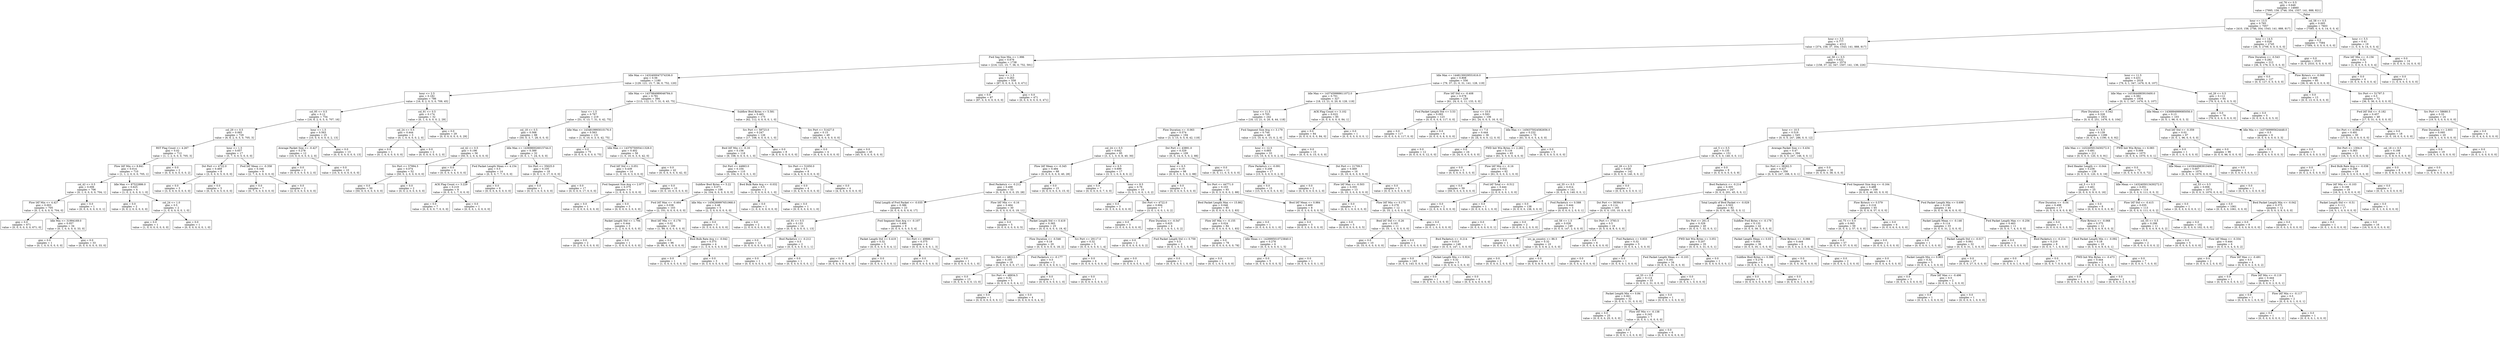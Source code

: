 digraph Tree {
node [shape=box] ;
0 [label="col_76 <= 0.5\ngini = 0.649\nsamples = 14660\nvalue = [7995, 158, 2746, 354, 1557, 141, 888, 821]"] ;
1 [label="hour <= 13.5\ngini = 0.765\nsamples = 7057\nvalue = [410, 158, 2746, 354, 1543, 141, 888, 817]"] ;
0 -> 1 [labeldistance=2.5, labelangle=45, headlabel="True"] ;
2 [label="hour <= 3.5\ngini = 0.777\nsamples = 4312\nvalue = [374, 158, 37, 354, 1543, 141, 888, 817]"] ;
1 -> 2 ;
3 [label="Fwd Seg Size Min <= 1.996\ngini = 0.676\nsamples = 1738\nvalue = [216, 121, 15, 7, 36, 0, 752, 591]"] ;
2 -> 3 ;
4 [label="Idle Max <= 1432400047374336.0\ngini = 0.56\nsamples = 1180\nvalue = [129, 121, 15, 7, 36, 0, 752, 120]"] ;
3 -> 4 ;
5 [label="hour <= 2.5\ngini = 0.182\nsamples = 786\nvalue = [16, 9, 2, 0, 5, 0, 709, 45]"] ;
4 -> 5 ;
6 [label="col_95 <= 0.5\ngini = 0.12\nsamples = 754\nvalue = [16, 8, 2, 0, 5, 0, 707, 16]"] ;
5 -> 6 ;
7 [label="col_29 <= 0.5\ngini = 0.065\nsamples = 729\nvalue = [6, 8, 2, 0, 5, 0, 705, 3]"] ;
6 -> 7 ;
8 [label="RST Flag Count <= 4.267\ngini = 0.02\nsamples = 712\nvalue = [1, 1, 2, 0, 0, 0, 705, 3]"] ;
7 -> 8 ;
9 [label="Flow IAT Min <= 8.841\ngini = 0.014\nsamples = 710\nvalue = [1, 1, 2, 0, 0, 0, 705, 1]"] ;
8 -> 9 ;
10 [label="col_42 <= 0.5\ngini = 0.006\nsamples = 706\nvalue = [0, 1, 0, 0, 0, 0, 704, 1]"] ;
9 -> 10 ;
11 [label="Flow IAT Min <= 4.427\ngini = 0.003\nsamples = 705\nvalue = [0, 1, 0, 0, 0, 0, 704, 0]"] ;
10 -> 11 ;
12 [label="gini = 0.0\nsamples = 671\nvalue = [0, 0, 0, 0, 0, 0, 671, 0]"] ;
11 -> 12 ;
13 [label="Idle Min <= 31994169.0\ngini = 0.057\nsamples = 34\nvalue = [0, 1, 0, 0, 0, 0, 33, 0]"] ;
11 -> 13 ;
14 [label="gini = 0.0\nsamples = 1\nvalue = [0, 1, 0, 0, 0, 0, 0, 0]"] ;
13 -> 14 ;
15 [label="gini = 0.0\nsamples = 33\nvalue = [0, 0, 0, 0, 0, 0, 33, 0]"] ;
13 -> 15 ;
16 [label="gini = 0.0\nsamples = 1\nvalue = [0, 0, 0, 0, 0, 0, 0, 1]"] ;
10 -> 16 ;
17 [label="Idle Max <= 87522886.0\ngini = 0.625\nsamples = 4\nvalue = [1, 0, 2, 0, 0, 0, 1, 0]"] ;
9 -> 17 ;
18 [label="gini = 0.0\nsamples = 2\nvalue = [0, 0, 2, 0, 0, 0, 0, 0]"] ;
17 -> 18 ;
19 [label="col_24 <= 1.0\ngini = 0.5\nsamples = 2\nvalue = [1, 0, 0, 0, 0, 0, 1, 0]"] ;
17 -> 19 ;
20 [label="gini = 0.0\nsamples = 1\nvalue = [1, 0, 0, 0, 0, 0, 0, 0]"] ;
19 -> 20 ;
21 [label="gini = 0.0\nsamples = 1\nvalue = [0, 0, 0, 0, 0, 0, 1, 0]"] ;
19 -> 21 ;
22 [label="gini = 0.0\nsamples = 2\nvalue = [0, 0, 0, 0, 0, 0, 0, 2]"] ;
8 -> 22 ;
23 [label="hour <= 1.5\ngini = 0.657\nsamples = 17\nvalue = [5, 7, 0, 0, 5, 0, 0, 0]"] ;
7 -> 23 ;
24 [label="Dst Port <= 4722.0\ngini = 0.469\nsamples = 8\nvalue = [3, 0, 0, 0, 5, 0, 0, 0]"] ;
23 -> 24 ;
25 [label="gini = 0.0\nsamples = 3\nvalue = [3, 0, 0, 0, 0, 0, 0, 0]"] ;
24 -> 25 ;
26 [label="gini = 0.0\nsamples = 5\nvalue = [0, 0, 0, 0, 5, 0, 0, 0]"] ;
24 -> 26 ;
27 [label="Fwd IAT Mean <= -0.358\ngini = 0.346\nsamples = 9\nvalue = [2, 7, 0, 0, 0, 0, 0, 0]"] ;
23 -> 27 ;
28 [label="gini = 0.0\nsamples = 7\nvalue = [0, 7, 0, 0, 0, 0, 0, 0]"] ;
27 -> 28 ;
29 [label="gini = 0.0\nsamples = 2\nvalue = [2, 0, 0, 0, 0, 0, 0, 0]"] ;
27 -> 29 ;
30 [label="hour <= 1.5\ngini = 0.563\nsamples = 25\nvalue = [10, 0, 0, 0, 0, 0, 2, 13]"] ;
6 -> 30 ;
31 [label="Average Packet Size <= -0.427\ngini = 0.278\nsamples = 12\nvalue = [10, 0, 0, 0, 0, 0, 2, 0]"] ;
30 -> 31 ;
32 [label="gini = 0.0\nsamples = 2\nvalue = [0, 0, 0, 0, 0, 0, 2, 0]"] ;
31 -> 32 ;
33 [label="gini = 0.0\nsamples = 10\nvalue = [10, 0, 0, 0, 0, 0, 0, 0]"] ;
31 -> 33 ;
34 [label="gini = 0.0\nsamples = 13\nvalue = [0, 0, 0, 0, 0, 0, 0, 13]"] ;
30 -> 34 ;
35 [label="col_91 <= 0.5\ngini = 0.174\nsamples = 32\nvalue = [0, 1, 0, 0, 0, 0, 2, 29]"] ;
5 -> 35 ;
36 [label="col_24 <= 0.5\ngini = 0.444\nsamples = 3\nvalue = [0, 1, 0, 0, 0, 0, 2, 0]"] ;
35 -> 36 ;
37 [label="gini = 0.0\nsamples = 1\nvalue = [0, 1, 0, 0, 0, 0, 0, 0]"] ;
36 -> 37 ;
38 [label="gini = 0.0\nsamples = 2\nvalue = [0, 0, 0, 0, 0, 0, 2, 0]"] ;
36 -> 38 ;
39 [label="gini = 0.0\nsamples = 29\nvalue = [0, 0, 0, 0, 0, 0, 0, 29]"] ;
35 -> 39 ;
40 [label="Idle Max <= 1437884989046784.0\ngini = 0.781\nsamples = 394\nvalue = [113, 112, 13, 7, 31, 0, 43, 75]"] ;
4 -> 40 ;
41 [label="hour <= 1.5\ngini = 0.767\nsamples = 219\nvalue = [51, 0, 13, 7, 31, 0, 42, 75]"] ;
40 -> 41 ;
42 [label="col_18 <= 0.5\ngini = 0.568\nsamples = 88\nvalue = [50, 0, 3, 7, 28, 0, 0, 0]"] ;
41 -> 42 ;
43 [label="col_42 <= 0.5\ngini = 0.196\nsamples = 56\nvalue = [50, 0, 2, 0, 4, 0, 0, 0]"] ;
42 -> 43 ;
44 [label="Src Port <= 57994.5\ngini = 0.074\nsamples = 52\nvalue = [50, 0, 2, 0, 0, 0, 0, 0]"] ;
43 -> 44 ;
45 [label="gini = 0.0\nsamples = 50\nvalue = [50, 0, 0, 0, 0, 0, 0, 0]"] ;
44 -> 45 ;
46 [label="gini = 0.0\nsamples = 2\nvalue = [0, 0, 2, 0, 0, 0, 0, 0]"] ;
44 -> 46 ;
47 [label="gini = 0.0\nsamples = 4\nvalue = [0, 0, 0, 0, 4, 0, 0, 0]"] ;
43 -> 47 ;
48 [label="Idle Max <= 1436980026015744.0\ngini = 0.389\nsamples = 32\nvalue = [0, 0, 1, 7, 24, 0, 0, 0]"] ;
42 -> 48 ;
49 [label="Fwd Packet Length Mean <= 4.154\ngini = 0.5\nsamples = 14\nvalue = [0, 0, 0, 7, 7, 0, 0, 0]"] ;
48 -> 49 ;
50 [label="ACK Flag Count <= 3.229\ngini = 0.219\nsamples = 8\nvalue = [0, 0, 0, 1, 7, 0, 0, 0]"] ;
49 -> 50 ;
51 [label="gini = 0.0\nsamples = 7\nvalue = [0, 0, 0, 0, 7, 0, 0, 0]"] ;
50 -> 51 ;
52 [label="gini = 0.0\nsamples = 1\nvalue = [0, 0, 0, 1, 0, 0, 0, 0]"] ;
50 -> 52 ;
53 [label="gini = 0.0\nsamples = 6\nvalue = [0, 0, 0, 6, 0, 0, 0, 0]"] ;
49 -> 53 ;
54 [label="Src Port <= 35625.0\ngini = 0.105\nsamples = 18\nvalue = [0, 0, 1, 0, 17, 0, 0, 0]"] ;
48 -> 54 ;
55 [label="gini = 0.0\nsamples = 1\nvalue = [0, 0, 1, 0, 0, 0, 0, 0]"] ;
54 -> 55 ;
56 [label="gini = 0.0\nsamples = 17\nvalue = [0, 0, 0, 0, 17, 0, 0, 0]"] ;
54 -> 56 ;
57 [label="Idle Max <= 1434819993010176.0\ngini = 0.563\nsamples = 131\nvalue = [1, 0, 10, 0, 3, 0, 42, 75]"] ;
41 -> 57 ;
58 [label="gini = 0.0\nsamples = 75\nvalue = [0, 0, 0, 0, 0, 0, 0, 75]"] ;
57 -> 58 ;
59 [label="Idle Max <= 1437675005411328.0\ngini = 0.402\nsamples = 56\nvalue = [1, 0, 10, 0, 3, 0, 42, 0]"] ;
57 -> 59 ;
60 [label="Fwd IAT Std <= 0.051\ngini = 0.439\nsamples = 14\nvalue = [1, 0, 10, 0, 3, 0, 0, 0]"] ;
59 -> 60 ;
61 [label="Fwd Segment Size Avg <= 2.977\ngini = 0.375\nsamples = 4\nvalue = [1, 0, 0, 0, 3, 0, 0, 0]"] ;
60 -> 61 ;
62 [label="gini = 0.0\nsamples = 1\nvalue = [1, 0, 0, 0, 0, 0, 0, 0]"] ;
61 -> 62 ;
63 [label="gini = 0.0\nsamples = 3\nvalue = [0, 0, 0, 0, 3, 0, 0, 0]"] ;
61 -> 63 ;
64 [label="gini = 0.0\nsamples = 10\nvalue = [0, 0, 10, 0, 0, 0, 0, 0]"] ;
60 -> 64 ;
65 [label="gini = 0.0\nsamples = 42\nvalue = [0, 0, 0, 0, 0, 0, 42, 0]"] ;
59 -> 65 ;
66 [label="Subflow Bwd Bytes <= 5.581\ngini = 0.465\nsamples = 175\nvalue = [62, 112, 0, 0, 0, 0, 1, 0]"] ;
40 -> 66 ;
67 [label="Src Port <= 58723.0\ngini = 0.247\nsamples = 126\nvalue = [17, 108, 0, 0, 0, 0, 1, 0]"] ;
66 -> 67 ;
68 [label="Bwd IAT Min <= -0.16\ngini = 0.156\nsamples = 118\nvalue = [9, 108, 0, 0, 0, 0, 1, 0]"] ;
67 -> 68 ;
69 [label="Dst Port <= 44863.0\ngini = 0.104\nsamples = 110\nvalue = [5, 104, 0, 0, 0, 0, 1, 0]"] ;
68 -> 69 ;
70 [label="Subflow Bwd Bytes <= 5.22\ngini = 0.071\nsamples = 108\nvalue = [4, 104, 0, 0, 0, 0, 0, 0]"] ;
69 -> 70 ;
71 [label="Fwd IAT Max <= -0.464\ngini = 0.038\nsamples = 103\nvalue = [2, 101, 0, 0, 0, 0, 0, 0]"] ;
70 -> 71 ;
72 [label="Packet Length Std <= 1.794\ngini = 0.444\nsamples = 3\nvalue = [1, 2, 0, 0, 0, 0, 0, 0]"] ;
71 -> 72 ;
73 [label="gini = 0.0\nsamples = 2\nvalue = [0, 2, 0, 0, 0, 0, 0, 0]"] ;
72 -> 73 ;
74 [label="gini = 0.0\nsamples = 1\nvalue = [1, 0, 0, 0, 0, 0, 0, 0]"] ;
72 -> 74 ;
75 [label="Bwd IAT Min <= -0.178\ngini = 0.02\nsamples = 100\nvalue = [1, 99, 0, 0, 0, 0, 0, 0]"] ;
71 -> 75 ;
76 [label="gini = 0.0\nsamples = 96\nvalue = [0, 96, 0, 0, 0, 0, 0, 0]"] ;
75 -> 76 ;
77 [label="Bwd Bulk Rate Avg <= -0.042\ngini = 0.375\nsamples = 4\nvalue = [1, 3, 0, 0, 0, 0, 0, 0]"] ;
75 -> 77 ;
78 [label="gini = 0.0\nsamples = 1\nvalue = [1, 0, 0, 0, 0, 0, 0, 0]"] ;
77 -> 78 ;
79 [label="gini = 0.0\nsamples = 3\nvalue = [0, 3, 0, 0, 0, 0, 0, 0]"] ;
77 -> 79 ;
80 [label="Idle Min <= 1456289997651968.0\ngini = 0.48\nsamples = 5\nvalue = [2, 3, 0, 0, 0, 0, 0, 0]"] ;
70 -> 80 ;
81 [label="gini = 0.0\nsamples = 3\nvalue = [0, 3, 0, 0, 0, 0, 0, 0]"] ;
80 -> 81 ;
82 [label="gini = 0.0\nsamples = 2\nvalue = [2, 0, 0, 0, 0, 0, 0, 0]"] ;
80 -> 82 ;
83 [label="Bwd Bulk Rate Avg <= -0.032\ngini = 0.5\nsamples = 2\nvalue = [1, 0, 0, 0, 0, 0, 1, 0]"] ;
69 -> 83 ;
84 [label="gini = 0.0\nsamples = 1\nvalue = [1, 0, 0, 0, 0, 0, 0, 0]"] ;
83 -> 84 ;
85 [label="gini = 0.0\nsamples = 1\nvalue = [0, 0, 0, 0, 0, 0, 1, 0]"] ;
83 -> 85 ;
86 [label="Src Port <= 51650.0\ngini = 0.5\nsamples = 8\nvalue = [4, 4, 0, 0, 0, 0, 0, 0]"] ;
68 -> 86 ;
87 [label="gini = 0.0\nsamples = 4\nvalue = [0, 4, 0, 0, 0, 0, 0, 0]"] ;
86 -> 87 ;
88 [label="gini = 0.0\nsamples = 4\nvalue = [4, 0, 0, 0, 0, 0, 0, 0]"] ;
86 -> 88 ;
89 [label="gini = 0.0\nsamples = 8\nvalue = [8, 0, 0, 0, 0, 0, 0, 0]"] ;
67 -> 89 ;
90 [label="Src Port <= 51427.0\ngini = 0.15\nsamples = 49\nvalue = [45, 4, 0, 0, 0, 0, 0, 0]"] ;
66 -> 90 ;
91 [label="gini = 0.0\nsamples = 4\nvalue = [0, 4, 0, 0, 0, 0, 0, 0]"] ;
90 -> 91 ;
92 [label="gini = 0.0\nsamples = 45\nvalue = [45, 0, 0, 0, 0, 0, 0, 0]"] ;
90 -> 92 ;
93 [label="hour <= 1.5\ngini = 0.263\nsamples = 558\nvalue = [87, 0, 0, 0, 0, 0, 0, 471]"] ;
3 -> 93 ;
94 [label="gini = 0.0\nsamples = 87\nvalue = [87, 0, 0, 0, 0, 0, 0, 0]"] ;
93 -> 94 ;
95 [label="gini = 0.0\nsamples = 471\nvalue = [0, 0, 0, 0, 0, 0, 0, 471]"] ;
93 -> 95 ;
96 [label="col_58 <= 0.5\ngini = 0.622\nsamples = 2574\nvalue = [158, 37, 22, 347, 1507, 141, 136, 226]"] ;
2 -> 96 ;
97 [label="Idle Max <= 1448130029551616.0\ngini = 0.808\nsamples = 556\nvalue = [79, 37, 21, 0, 31, 141, 128, 119]"] ;
96 -> 97 ;
98 [label="Idle Max <= 1437459988611072.0\ngini = 0.701\nsamples = 327\nvalue = [18, 13, 21, 0, 20, 8, 128, 119]"] ;
97 -> 98 ;
99 [label="hour <= 11.5\ngini = 0.705\nsamples = 242\nvalue = [18, 13, 21, 0, 20, 8, 44, 118]"] ;
98 -> 99 ;
100 [label="Flow Duration <= -0.063\ngini = 0.574\nsamples = 194\nvalue = [3, 3, 15, 0, 5, 8, 42, 118]"] ;
99 -> 100 ;
101 [label="col_24 <= 0.5\ngini = 0.642\nsamples = 85\nvalue = [3, 3, 1, 0, 0, 8, 40, 30]"] ;
100 -> 101 ;
102 [label="Flow IAT Mean <= -0.345\ngini = 0.484\nsamples = 68\nvalue = [0, 0, 0, 0, 0, 0, 40, 28]"] ;
101 -> 102 ;
103 [label="Bwd Packets/s <= -0.212\ngini = 0.498\nsamples = 53\nvalue = [0, 0, 0, 0, 0, 0, 25, 28]"] ;
102 -> 103 ;
104 [label="Total Length of Fwd Packet <= -0.035\ngini = 0.386\nsamples = 23\nvalue = [0, 0, 0, 0, 0, 0, 6, 17]"] ;
103 -> 104 ;
105 [label="col_91 <= 0.5\ngini = 0.133\nsamples = 14\nvalue = [0, 0, 0, 0, 0, 0, 1, 13]"] ;
104 -> 105 ;
106 [label="gini = 0.0\nsamples = 12\nvalue = [0, 0, 0, 0, 0, 0, 0, 12]"] ;
105 -> 106 ;
107 [label="Bwd Packets/s <= -0.212\ngini = 0.5\nsamples = 2\nvalue = [0, 0, 0, 0, 0, 0, 1, 1]"] ;
105 -> 107 ;
108 [label="gini = 0.0\nsamples = 1\nvalue = [0, 0, 0, 0, 0, 0, 1, 0]"] ;
107 -> 108 ;
109 [label="gini = 0.0\nsamples = 1\nvalue = [0, 0, 0, 0, 0, 0, 0, 1]"] ;
107 -> 109 ;
110 [label="Fwd Segment Size Avg <= -0.107\ngini = 0.494\nsamples = 9\nvalue = [0, 0, 0, 0, 0, 0, 5, 4]"] ;
104 -> 110 ;
111 [label="Packet Length Std <= 0.419\ngini = 0.32\nsamples = 5\nvalue = [0, 0, 0, 0, 0, 0, 4, 1]"] ;
110 -> 111 ;
112 [label="gini = 0.0\nsamples = 4\nvalue = [0, 0, 0, 0, 0, 0, 4, 0]"] ;
111 -> 112 ;
113 [label="gini = 0.0\nsamples = 1\nvalue = [0, 0, 0, 0, 0, 0, 0, 1]"] ;
111 -> 113 ;
114 [label="Src Port <= 49886.0\ngini = 0.375\nsamples = 4\nvalue = [0, 0, 0, 0, 0, 0, 1, 3]"] ;
110 -> 114 ;
115 [label="gini = 0.0\nsamples = 3\nvalue = [0, 0, 0, 0, 0, 0, 0, 3]"] ;
114 -> 115 ;
116 [label="gini = 0.0\nsamples = 1\nvalue = [0, 0, 0, 0, 0, 0, 1, 0]"] ;
114 -> 116 ;
117 [label="Flow IAT Min <= -0.16\ngini = 0.464\nsamples = 30\nvalue = [0, 0, 0, 0, 0, 0, 19, 11]"] ;
103 -> 117 ;
118 [label="gini = 0.0\nsamples = 5\nvalue = [0, 0, 0, 0, 0, 0, 0, 5]"] ;
117 -> 118 ;
119 [label="Packet Length Std <= 0.419\ngini = 0.365\nsamples = 25\nvalue = [0, 0, 0, 0, 0, 0, 19, 6]"] ;
117 -> 119 ;
120 [label="Flow Duration <= -0.546\ngini = 0.18\nsamples = 20\nvalue = [0, 0, 0, 0, 0, 0, 18, 2]"] ;
119 -> 120 ;
121 [label="Src Port <= 48212.5\ngini = 0.105\nsamples = 18\nvalue = [0, 0, 0, 0, 0, 0, 17, 1]"] ;
120 -> 121 ;
122 [label="gini = 0.0\nsamples = 13\nvalue = [0, 0, 0, 0, 0, 0, 13, 0]"] ;
121 -> 122 ;
123 [label="Src Port <= 48934.5\ngini = 0.32\nsamples = 5\nvalue = [0, 0, 0, 0, 0, 0, 4, 1]"] ;
121 -> 123 ;
124 [label="gini = 0.0\nsamples = 1\nvalue = [0, 0, 0, 0, 0, 0, 0, 1]"] ;
123 -> 124 ;
125 [label="gini = 0.0\nsamples = 4\nvalue = [0, 0, 0, 0, 0, 0, 4, 0]"] ;
123 -> 125 ;
126 [label="Fwd Packets/s <= -0.177\ngini = 0.5\nsamples = 2\nvalue = [0, 0, 0, 0, 0, 0, 1, 1]"] ;
120 -> 126 ;
127 [label="gini = 0.0\nsamples = 1\nvalue = [0, 0, 0, 0, 0, 0, 1, 0]"] ;
126 -> 127 ;
128 [label="gini = 0.0\nsamples = 1\nvalue = [0, 0, 0, 0, 0, 0, 0, 1]"] ;
126 -> 128 ;
129 [label="Src Port <= 29117.0\ngini = 0.32\nsamples = 5\nvalue = [0, 0, 0, 0, 0, 0, 1, 4]"] ;
119 -> 129 ;
130 [label="gini = 0.0\nsamples = 4\nvalue = [0, 0, 0, 0, 0, 0, 0, 4]"] ;
129 -> 130 ;
131 [label="gini = 0.0\nsamples = 1\nvalue = [0, 0, 0, 0, 0, 0, 1, 0]"] ;
129 -> 131 ;
132 [label="gini = 0.0\nsamples = 15\nvalue = [0, 0, 0, 0, 0, 0, 15, 0]"] ;
102 -> 132 ;
133 [label="hour <= 6.5\ngini = 0.699\nsamples = 17\nvalue = [3, 3, 1, 0, 0, 8, 0, 2]"] ;
101 -> 133 ;
134 [label="gini = 0.0\nsamples = 7\nvalue = [0, 0, 0, 0, 0, 7, 0, 0]"] ;
133 -> 134 ;
135 [label="hour <= 8.5\ngini = 0.76\nsamples = 10\nvalue = [3, 3, 1, 0, 0, 1, 0, 2]"] ;
133 -> 135 ;
136 [label="gini = 0.0\nsamples = 3\nvalue = [0, 3, 0, 0, 0, 0, 0, 0]"] ;
135 -> 136 ;
137 [label="Dst Port <= 4722.0\ngini = 0.694\nsamples = 7\nvalue = [3, 0, 1, 0, 0, 1, 0, 2]"] ;
135 -> 137 ;
138 [label="gini = 0.0\nsamples = 3\nvalue = [3, 0, 0, 0, 0, 0, 0, 0]"] ;
137 -> 138 ;
139 [label="Flow Duration <= -0.547\ngini = 0.625\nsamples = 4\nvalue = [0, 0, 1, 0, 0, 1, 0, 2]"] ;
137 -> 139 ;
140 [label="gini = 0.0\nsamples = 2\nvalue = [0, 0, 0, 0, 0, 0, 0, 2]"] ;
139 -> 140 ;
141 [label="Fwd Packet Length Std <= 0.759\ngini = 0.5\nsamples = 2\nvalue = [0, 0, 1, 0, 0, 1, 0, 0]"] ;
139 -> 141 ;
142 [label="gini = 0.0\nsamples = 1\nvalue = [0, 0, 0, 0, 0, 1, 0, 0]"] ;
141 -> 142 ;
143 [label="gini = 0.0\nsamples = 1\nvalue = [0, 0, 1, 0, 0, 0, 0, 0]"] ;
141 -> 143 ;
144 [label="Dst Port <= 43891.0\ngini = 0.329\nsamples = 109\nvalue = [0, 0, 14, 0, 5, 0, 2, 88]"] ;
100 -> 144 ;
145 [label="hour <= 6.5\ngini = 0.19\nsamples = 98\nvalue = [0, 0, 3, 0, 5, 0, 2, 88]"] ;
144 -> 145 ;
146 [label="gini = 0.0\nsamples = 5\nvalue = [0, 0, 0, 0, 5, 0, 0, 0]"] ;
145 -> 146 ;
147 [label="Src Port <= 44771.0\ngini = 0.103\nsamples = 93\nvalue = [0, 0, 3, 0, 0, 0, 2, 88]"] ;
145 -> 147 ;
148 [label="Bwd Packet Length Max <= 15.862\ngini = 0.046\nsamples = 85\nvalue = [0, 0, 0, 0, 0, 0, 2, 83]"] ;
147 -> 148 ;
149 [label="Flow IAT Min <= -0.155\ngini = 0.024\nsamples = 84\nvalue = [0, 0, 0, 0, 0, 0, 1, 83]"] ;
148 -> 149 ;
150 [label="gini = 0.0\nsamples = 78\nvalue = [0, 0, 0, 0, 0, 0, 0, 78]"] ;
149 -> 150 ;
151 [label="Idle Mean <= 1428995010723840.0\ngini = 0.278\nsamples = 6\nvalue = [0, 0, 0, 0, 0, 0, 1, 5]"] ;
149 -> 151 ;
152 [label="gini = 0.0\nsamples = 5\nvalue = [0, 0, 0, 0, 0, 0, 0, 5]"] ;
151 -> 152 ;
153 [label="gini = 0.0\nsamples = 1\nvalue = [0, 0, 0, 0, 0, 0, 1, 0]"] ;
151 -> 153 ;
154 [label="gini = 0.0\nsamples = 1\nvalue = [0, 0, 0, 0, 0, 0, 1, 0]"] ;
148 -> 154 ;
155 [label="Bwd IAT Mean <= 0.984\ngini = 0.469\nsamples = 8\nvalue = [0, 0, 3, 0, 0, 0, 0, 5]"] ;
147 -> 155 ;
156 [label="gini = 0.0\nsamples = 3\nvalue = [0, 0, 3, 0, 0, 0, 0, 0]"] ;
155 -> 156 ;
157 [label="gini = 0.0\nsamples = 5\nvalue = [0, 0, 0, 0, 0, 0, 0, 5]"] ;
155 -> 157 ;
158 [label="gini = 0.0\nsamples = 11\nvalue = [0, 0, 11, 0, 0, 0, 0, 0]"] ;
144 -> 158 ;
159 [label="Fwd Segment Size Avg <= 3.179\ngini = 0.744\nsamples = 48\nvalue = [15, 10, 6, 0, 15, 0, 2, 0]"] ;
99 -> 159 ;
160 [label="hour <= 12.5\ngini = 0.665\nsamples = 33\nvalue = [15, 10, 6, 0, 0, 0, 2, 0]"] ;
159 -> 160 ;
161 [label="Flow Packets/s <= -0.091\ngini = 0.208\nsamples = 17\nvalue = [15, 0, 0, 0, 0, 0, 2, 0]"] ;
160 -> 161 ;
162 [label="gini = 0.0\nsamples = 15\nvalue = [15, 0, 0, 0, 0, 0, 0, 0]"] ;
161 -> 162 ;
163 [label="gini = 0.0\nsamples = 2\nvalue = [0, 0, 0, 0, 0, 0, 2, 0]"] ;
161 -> 163 ;
164 [label="Dst Port <= 21709.5\ngini = 0.469\nsamples = 16\nvalue = [0, 10, 6, 0, 0, 0, 0, 0]"] ;
160 -> 164 ;
165 [label="Flow IAT Max <= -0.503\ngini = 0.355\nsamples = 13\nvalue = [0, 10, 3, 0, 0, 0, 0, 0]"] ;
164 -> 165 ;
166 [label="gini = 0.0\nsamples = 1\nvalue = [0, 0, 1, 0, 0, 0, 0, 0]"] ;
165 -> 166 ;
167 [label="Flow IAT Min <= 0.175\ngini = 0.278\nsamples = 12\nvalue = [0, 10, 2, 0, 0, 0, 0, 0]"] ;
165 -> 167 ;
168 [label="Bwd IAT Std <= -0.26\ngini = 0.165\nsamples = 11\nvalue = [0, 10, 1, 0, 0, 0, 0, 0]"] ;
167 -> 168 ;
169 [label="gini = 0.0\nsamples = 10\nvalue = [0, 10, 0, 0, 0, 0, 0, 0]"] ;
168 -> 169 ;
170 [label="gini = 0.0\nsamples = 1\nvalue = [0, 0, 1, 0, 0, 0, 0, 0]"] ;
168 -> 170 ;
171 [label="gini = 0.0\nsamples = 1\nvalue = [0, 0, 1, 0, 0, 0, 0, 0]"] ;
167 -> 171 ;
172 [label="gini = 0.0\nsamples = 3\nvalue = [0, 0, 3, 0, 0, 0, 0, 0]"] ;
164 -> 172 ;
173 [label="gini = 0.0\nsamples = 15\nvalue = [0, 0, 0, 0, 15, 0, 0, 0]"] ;
159 -> 173 ;
174 [label="ACK Flag Count <= 3.102\ngini = 0.023\nsamples = 85\nvalue = [0, 0, 0, 0, 0, 0, 84, 1]"] ;
98 -> 174 ;
175 [label="gini = 0.0\nsamples = 84\nvalue = [0, 0, 0, 0, 0, 0, 84, 0]"] ;
174 -> 175 ;
176 [label="gini = 0.0\nsamples = 1\nvalue = [0, 0, 0, 0, 0, 0, 0, 1]"] ;
174 -> 176 ;
177 [label="Flow IAT Std <= -0.408\ngini = 0.578\nsamples = 229\nvalue = [61, 24, 0, 0, 11, 133, 0, 0]"] ;
97 -> 177 ;
178 [label="Fwd Packet Length Std <= 3.53\ngini = 0.093\nsamples = 123\nvalue = [0, 0, 0, 0, 6, 117, 0, 0]"] ;
177 -> 178 ;
179 [label="gini = 0.0\nsamples = 117\nvalue = [0, 0, 0, 0, 0, 117, 0, 0]"] ;
178 -> 179 ;
180 [label="gini = 0.0\nsamples = 6\nvalue = [0, 0, 0, 0, 6, 0, 0, 0]"] ;
178 -> 180 ;
181 [label="hour <= 10.0\ngini = 0.593\nsamples = 106\nvalue = [61, 24, 0, 0, 5, 16, 0, 0]"] ;
177 -> 181 ;
182 [label="hour <= 7.0\ngini = 0.444\nsamples = 36\nvalue = [0, 24, 0, 0, 0, 12, 0, 0]"] ;
181 -> 182 ;
183 [label="gini = 0.0\nsamples = 12\nvalue = [0, 0, 0, 0, 0, 12, 0, 0]"] ;
182 -> 183 ;
184 [label="gini = 0.0\nsamples = 24\nvalue = [0, 24, 0, 0, 0, 0, 0, 0]"] ;
182 -> 184 ;
185 [label="Idle Max <= 1456375024582656.0\ngini = 0.232\nsamples = 70\nvalue = [61, 0, 0, 0, 5, 4, 0, 0]"] ;
181 -> 185 ;
186 [label="FWD Init Win Bytes <= 2.282\ngini = 0.116\nsamples = 65\nvalue = [61, 0, 0, 0, 0, 4, 0, 0]"] ;
185 -> 186 ;
187 [label="gini = 0.0\nsamples = 3\nvalue = [0, 0, 0, 0, 0, 3, 0, 0]"] ;
186 -> 187 ;
188 [label="Flow IAT Min <= -0.16\ngini = 0.032\nsamples = 62\nvalue = [61, 0, 0, 0, 0, 1, 0, 0]"] ;
186 -> 188 ;
189 [label="gini = 0.0\nsamples = 59\nvalue = [59, 0, 0, 0, 0, 0, 0, 0]"] ;
188 -> 189 ;
190 [label="Fwd IAT Total <= -0.512\ngini = 0.444\nsamples = 3\nvalue = [2, 0, 0, 0, 0, 1, 0, 0]"] ;
188 -> 190 ;
191 [label="gini = 0.0\nsamples = 2\nvalue = [2, 0, 0, 0, 0, 0, 0, 0]"] ;
190 -> 191 ;
192 [label="gini = 0.0\nsamples = 1\nvalue = [0, 0, 0, 0, 0, 1, 0, 0]"] ;
190 -> 192 ;
193 [label="gini = 0.0\nsamples = 5\nvalue = [0, 0, 0, 0, 5, 0, 0, 0]"] ;
185 -> 193 ;
194 [label="hour <= 11.5\ngini = 0.431\nsamples = 2018\nvalue = [79, 0, 1, 347, 1476, 0, 8, 107]"] ;
96 -> 194 ;
195 [label="Idle Max <= 1433644983910400.0\ngini = 0.382\nsamples = 1934\nvalue = [0, 0, 1, 347, 1476, 0, 3, 107]"] ;
194 -> 195 ;
196 [label="Flow Duration <= -0.542\ngini = 0.328\nsamples = 1831\nvalue = [0, 0, 0, 251, 1476, 0, 0, 104]"] ;
195 -> 196 ;
197 [label="hour <= 10.5\ngini = 0.519\nsamples = 545\nvalue = [0, 0, 0, 247, 286, 0, 0, 12]"] ;
196 -> 197 ;
198 [label="col_5 <= 0.5\ngini = 0.135\nsamples = 151\nvalue = [0, 0, 0, 0, 140, 0, 0, 11]"] ;
197 -> 198 ;
199 [label="col_26 <= 0.5\ngini = 0.028\nsamples = 142\nvalue = [0, 0, 0, 0, 140, 0, 0, 2]"] ;
198 -> 199 ;
200 [label="col_55 <= 0.5\ngini = 0.014\nsamples = 141\nvalue = [0, 0, 0, 0, 140, 0, 0, 1]"] ;
199 -> 200 ;
201 [label="gini = 0.0\nsamples = 138\nvalue = [0, 0, 0, 0, 138, 0, 0, 0]"] ;
200 -> 201 ;
202 [label="Fwd Packets/s <= 0.588\ngini = 0.444\nsamples = 3\nvalue = [0, 0, 0, 0, 2, 0, 0, 1]"] ;
200 -> 202 ;
203 [label="gini = 0.0\nsamples = 1\nvalue = [0, 0, 0, 0, 0, 0, 0, 1]"] ;
202 -> 203 ;
204 [label="gini = 0.0\nsamples = 2\nvalue = [0, 0, 0, 0, 2, 0, 0, 0]"] ;
202 -> 204 ;
205 [label="gini = 0.0\nsamples = 1\nvalue = [0, 0, 0, 0, 0, 0, 0, 1]"] ;
199 -> 205 ;
206 [label="gini = 0.0\nsamples = 9\nvalue = [0, 0, 0, 0, 0, 0, 0, 9]"] ;
198 -> 206 ;
207 [label="Average Packet Size <= 0.434\ngini = 0.47\nsamples = 394\nvalue = [0, 0, 0, 247, 146, 0, 0, 1]"] ;
197 -> 207 ;
208 [label="Src Port <= 38262.5\ngini = 0.427\nsamples = 356\nvalue = [0, 0, 0, 247, 108, 0, 0, 1]"] ;
207 -> 208 ;
209 [label="Bwd Packets/s <= -0.214\ngini = 0.305\nsamples = 247\nvalue = [0, 0, 0, 201, 45, 0, 0, 1]"] ;
208 -> 209 ;
210 [label="Dst Port <= 38394.0\ngini = 0.114\nsamples = 165\nvalue = [0, 0, 0, 155, 10, 0, 0, 0]"] ;
209 -> 210 ;
211 [label="col_58 <= 1.5\ngini = 0.026\nsamples = 149\nvalue = [0, 0, 0, 147, 2, 0, 0, 0]"] ;
210 -> 211 ;
212 [label="Bwd Packets/s <= -0.214\ngini = 0.013\nsamples = 148\nvalue = [0, 0, 0, 147, 1, 0, 0, 0]"] ;
211 -> 212 ;
213 [label="gini = 0.0\nsamples = 143\nvalue = [0, 0, 0, 143, 0, 0, 0, 0]"] ;
212 -> 213 ;
214 [label="Packet Length Min <= 0.924\ngini = 0.32\nsamples = 5\nvalue = [0, 0, 0, 4, 1, 0, 0, 0]"] ;
212 -> 214 ;
215 [label="gini = 0.0\nsamples = 1\nvalue = [0, 0, 0, 0, 1, 0, 0, 0]"] ;
214 -> 215 ;
216 [label="gini = 0.0\nsamples = 4\nvalue = [0, 0, 0, 4, 0, 0, 0, 0]"] ;
214 -> 216 ;
217 [label="gini = 0.0\nsamples = 1\nvalue = [0, 0, 0, 0, 1, 0, 0, 0]"] ;
211 -> 217 ;
218 [label="Src Port <= 3783.5\ngini = 0.5\nsamples = 16\nvalue = [0, 0, 0, 8, 8, 0, 0, 0]"] ;
210 -> 218 ;
219 [label="src_ip_country <= 86.5\ngini = 0.32\nsamples = 10\nvalue = [0, 0, 0, 8, 2, 0, 0, 0]"] ;
218 -> 219 ;
220 [label="gini = 0.0\nsamples = 2\nvalue = [0, 0, 0, 0, 2, 0, 0, 0]"] ;
219 -> 220 ;
221 [label="gini = 0.0\nsamples = 8\nvalue = [0, 0, 0, 8, 0, 0, 0, 0]"] ;
219 -> 221 ;
222 [label="gini = 0.0\nsamples = 6\nvalue = [0, 0, 0, 0, 6, 0, 0, 0]"] ;
218 -> 222 ;
223 [label="Total Length of Bwd Packet <= -0.029\ngini = 0.503\nsamples = 82\nvalue = [0, 0, 0, 46, 35, 0, 0, 1]"] ;
209 -> 223 ;
224 [label="Src Port <= 261.5\ngini = 0.329\nsamples = 40\nvalue = [0, 0, 0, 7, 32, 0, 0, 1]"] ;
223 -> 224 ;
225 [label="Fwd Packets/s <= 0.833\ngini = 0.32\nsamples = 5\nvalue = [0, 0, 0, 4, 1, 0, 0, 0]"] ;
224 -> 225 ;
226 [label="gini = 0.0\nsamples = 4\nvalue = [0, 0, 0, 4, 0, 0, 0, 0]"] ;
225 -> 226 ;
227 [label="gini = 0.0\nsamples = 1\nvalue = [0, 0, 0, 0, 1, 0, 0, 0]"] ;
225 -> 227 ;
228 [label="FWD Init Win Bytes <= 3.051\ngini = 0.207\nsamples = 35\nvalue = [0, 0, 0, 3, 31, 0, 0, 1]"] ;
224 -> 228 ;
229 [label="Fwd Packet Length Mean <= -0.103\ngini = 0.161\nsamples = 34\nvalue = [0, 0, 0, 3, 31, 0, 0, 0]"] ;
228 -> 229 ;
230 [label="col_55 <= 0.5\ngini = 0.114\nsamples = 33\nvalue = [0, 0, 0, 2, 31, 0, 0, 0]"] ;
229 -> 230 ;
231 [label="Packet Length Min <= 0.84\ngini = 0.061\nsamples = 32\nvalue = [0, 0, 0, 1, 31, 0, 0, 0]"] ;
230 -> 231 ;
232 [label="gini = 0.0\nsamples = 25\nvalue = [0, 0, 0, 0, 25, 0, 0, 0]"] ;
231 -> 232 ;
233 [label="Flow IAT Min <= -0.138\ngini = 0.245\nsamples = 7\nvalue = [0, 0, 0, 1, 6, 0, 0, 0]"] ;
231 -> 233 ;
234 [label="gini = 0.0\nsamples = 1\nvalue = [0, 0, 0, 1, 0, 0, 0, 0]"] ;
233 -> 234 ;
235 [label="gini = 0.0\nsamples = 6\nvalue = [0, 0, 0, 0, 6, 0, 0, 0]"] ;
233 -> 235 ;
236 [label="gini = 0.0\nsamples = 1\nvalue = [0, 0, 0, 1, 0, 0, 0, 0]"] ;
230 -> 236 ;
237 [label="gini = 0.0\nsamples = 1\nvalue = [0, 0, 0, 1, 0, 0, 0, 0]"] ;
229 -> 237 ;
238 [label="gini = 0.0\nsamples = 1\nvalue = [0, 0, 0, 0, 0, 0, 0, 1]"] ;
228 -> 238 ;
239 [label="Subflow Fwd Bytes <= -0.179\ngini = 0.133\nsamples = 42\nvalue = [0, 0, 0, 39, 3, 0, 0, 0]"] ;
223 -> 239 ;
240 [label="Packet Length Mean <= 0.03\ngini = 0.054\nsamples = 36\nvalue = [0, 0, 0, 35, 1, 0, 0, 0]"] ;
239 -> 240 ;
241 [label="Subflow Bwd Bytes <= 0.398\ngini = 0.278\nsamples = 6\nvalue = [0, 0, 0, 5, 1, 0, 0, 0]"] ;
240 -> 241 ;
242 [label="gini = 0.0\nsamples = 5\nvalue = [0, 0, 0, 5, 0, 0, 0, 0]"] ;
241 -> 242 ;
243 [label="gini = 0.0\nsamples = 1\nvalue = [0, 0, 0, 0, 1, 0, 0, 0]"] ;
241 -> 243 ;
244 [label="gini = 0.0\nsamples = 30\nvalue = [0, 0, 0, 30, 0, 0, 0, 0]"] ;
240 -> 244 ;
245 [label="Flow Bytes/s <= -0.066\ngini = 0.444\nsamples = 6\nvalue = [0, 0, 0, 4, 2, 0, 0, 0]"] ;
239 -> 245 ;
246 [label="gini = 0.0\nsamples = 2\nvalue = [0, 0, 0, 0, 2, 0, 0, 0]"] ;
245 -> 246 ;
247 [label="gini = 0.0\nsamples = 4\nvalue = [0, 0, 0, 4, 0, 0, 0, 0]"] ;
245 -> 247 ;
248 [label="Fwd Segment Size Avg <= -0.164\ngini = 0.488\nsamples = 109\nvalue = [0, 0, 0, 46, 63, 0, 0, 0]"] ;
208 -> 248 ;
249 [label="Flow Bytes/s <= 0.579\ngini = 0.216\nsamples = 65\nvalue = [0, 0, 0, 8, 57, 0, 0, 0]"] ;
248 -> 249 ;
250 [label="col_75 <= 0.5\ngini = 0.065\nsamples = 59\nvalue = [0, 0, 0, 2, 57, 0, 0, 0]"] ;
249 -> 250 ;
251 [label="gini = 0.0\nsamples = 57\nvalue = [0, 0, 0, 0, 57, 0, 0, 0]"] ;
250 -> 251 ;
252 [label="gini = 0.0\nsamples = 2\nvalue = [0, 0, 0, 2, 0, 0, 0, 0]"] ;
250 -> 252 ;
253 [label="gini = 0.0\nsamples = 6\nvalue = [0, 0, 0, 6, 0, 0, 0, 0]"] ;
249 -> 253 ;
254 [label="Fwd Packet Length Min <= 0.699\ngini = 0.236\nsamples = 44\nvalue = [0, 0, 0, 38, 6, 0, 0, 0]"] ;
248 -> 254 ;
255 [label="Packet Length Mean <= -0.146\ngini = 0.114\nsamples = 33\nvalue = [0, 0, 0, 31, 2, 0, 0, 0]"] ;
254 -> 255 ;
256 [label="gini = 0.0\nsamples = 1\nvalue = [0, 0, 0, 0, 1, 0, 0, 0]"] ;
255 -> 256 ;
257 [label="Packet Length Std <= -0.017\ngini = 0.061\nsamples = 32\nvalue = [0, 0, 0, 31, 1, 0, 0, 0]"] ;
255 -> 257 ;
258 [label="Packet Length Min <= 0.903\ngini = 0.32\nsamples = 5\nvalue = [0, 0, 0, 4, 1, 0, 0, 0]"] ;
257 -> 258 ;
259 [label="gini = 0.0\nsamples = 3\nvalue = [0, 0, 0, 3, 0, 0, 0, 0]"] ;
258 -> 259 ;
260 [label="Flow IAT Max <= -0.496\ngini = 0.5\nsamples = 2\nvalue = [0, 0, 0, 1, 1, 0, 0, 0]"] ;
258 -> 260 ;
261 [label="gini = 0.0\nsamples = 1\nvalue = [0, 0, 0, 1, 0, 0, 0, 0]"] ;
260 -> 261 ;
262 [label="gini = 0.0\nsamples = 1\nvalue = [0, 0, 0, 0, 1, 0, 0, 0]"] ;
260 -> 262 ;
263 [label="gini = 0.0\nsamples = 27\nvalue = [0, 0, 0, 27, 0, 0, 0, 0]"] ;
257 -> 263 ;
264 [label="Fwd Packet Length Max <= -0.256\ngini = 0.463\nsamples = 11\nvalue = [0, 0, 0, 7, 4, 0, 0, 0]"] ;
254 -> 264 ;
265 [label="gini = 0.0\nsamples = 3\nvalue = [0, 0, 0, 0, 3, 0, 0, 0]"] ;
264 -> 265 ;
266 [label="Bwd Packets/s <= -0.214\ngini = 0.219\nsamples = 8\nvalue = [0, 0, 0, 7, 1, 0, 0, 0]"] ;
264 -> 266 ;
267 [label="gini = 0.0\nsamples = 1\nvalue = [0, 0, 0, 0, 1, 0, 0, 0]"] ;
266 -> 267 ;
268 [label="gini = 0.0\nsamples = 7\nvalue = [0, 0, 0, 7, 0, 0, 0, 0]"] ;
266 -> 268 ;
269 [label="gini = 0.0\nsamples = 38\nvalue = [0, 0, 0, 0, 38, 0, 0, 0]"] ;
207 -> 269 ;
270 [label="hour <= 6.5\ngini = 0.139\nsamples = 1286\nvalue = [0, 0, 0, 4, 1190, 0, 0, 92]"] ;
196 -> 270 ;
271 [label="Idle Max <= 1432405013430272.0\ngini = 0.491\nsamples = 211\nvalue = [0, 0, 0, 0, 120, 0, 0, 91]"] ;
270 -> 271 ;
272 [label="Bwd Header Length <= -0.044\ngini = 0.236\nsamples = 139\nvalue = [0, 0, 0, 0, 120, 0, 0, 19]"] ;
271 -> 272 ;
273 [label="col_5 <= 0.5\ngini = 0.461\nsamples = 25\nvalue = [0, 0, 0, 0, 9, 0, 0, 16]"] ;
272 -> 273 ;
274 [label="Flow Duration <= -0.54\ngini = 0.498\nsamples = 17\nvalue = [0, 0, 0, 0, 9, 0, 0, 8]"] ;
273 -> 274 ;
275 [label="gini = 0.0\nsamples = 5\nvalue = [0, 0, 0, 0, 0, 0, 0, 5]"] ;
274 -> 275 ;
276 [label="Flow Bytes/s <= -0.068\ngini = 0.375\nsamples = 12\nvalue = [0, 0, 0, 0, 9, 0, 0, 3]"] ;
274 -> 276 ;
277 [label="Bwd Packet Length Min <= -0.092\ngini = 0.18\nsamples = 10\nvalue = [0, 0, 0, 0, 9, 0, 0, 1]"] ;
276 -> 277 ;
278 [label="FWD Init Win Bytes <= -0.473\ngini = 0.444\nsamples = 3\nvalue = [0, 0, 0, 0, 2, 0, 0, 1]"] ;
277 -> 278 ;
279 [label="gini = 0.0\nsamples = 1\nvalue = [0, 0, 0, 0, 0, 0, 0, 1]"] ;
278 -> 279 ;
280 [label="gini = 0.0\nsamples = 2\nvalue = [0, 0, 0, 0, 2, 0, 0, 0]"] ;
278 -> 280 ;
281 [label="gini = 0.0\nsamples = 7\nvalue = [0, 0, 0, 0, 7, 0, 0, 0]"] ;
277 -> 281 ;
282 [label="gini = 0.0\nsamples = 2\nvalue = [0, 0, 0, 0, 0, 0, 0, 2]"] ;
276 -> 282 ;
283 [label="gini = 0.0\nsamples = 8\nvalue = [0, 0, 0, 0, 0, 0, 0, 8]"] ;
273 -> 283 ;
284 [label="Idle Mean <= 1432405013430272.0\ngini = 0.051\nsamples = 114\nvalue = [0, 0, 0, 0, 111, 0, 0, 3]"] ;
272 -> 284 ;
285 [label="Flow IAT Std <= -0.415\ngini = 0.035\nsamples = 113\nvalue = [0, 0, 0, 0, 111, 0, 0, 2]"] ;
284 -> 285 ;
286 [label="col_55 <= 0.5\ngini = 0.298\nsamples = 11\nvalue = [0, 0, 0, 0, 9, 0, 0, 2]"] ;
285 -> 286 ;
287 [label="gini = 0.0\nsamples = 5\nvalue = [0, 0, 0, 0, 5, 0, 0, 0]"] ;
286 -> 287 ;
288 [label="Flow IAT Mean <= -0.334\ngini = 0.444\nsamples = 6\nvalue = [0, 0, 0, 0, 4, 0, 0, 2]"] ;
286 -> 288 ;
289 [label="gini = 0.0\nsamples = 2\nvalue = [0, 0, 0, 0, 2, 0, 0, 0]"] ;
288 -> 289 ;
290 [label="Flow IAT Max <= -0.491\ngini = 0.5\nsamples = 4\nvalue = [0, 0, 0, 0, 2, 0, 0, 2]"] ;
288 -> 290 ;
291 [label="gini = 0.0\nsamples = 1\nvalue = [0, 0, 0, 0, 0, 0, 0, 1]"] ;
290 -> 291 ;
292 [label="Flow IAT Min <= -0.119\ngini = 0.444\nsamples = 3\nvalue = [0, 0, 0, 0, 2, 0, 0, 1]"] ;
290 -> 292 ;
293 [label="gini = 0.0\nsamples = 1\nvalue = [0, 0, 0, 0, 1, 0, 0, 0]"] ;
292 -> 293 ;
294 [label="Flow IAT Min <= -0.117\ngini = 0.5\nsamples = 2\nvalue = [0, 0, 0, 0, 1, 0, 0, 1]"] ;
292 -> 294 ;
295 [label="gini = 0.0\nsamples = 1\nvalue = [0, 0, 0, 0, 0, 0, 0, 1]"] ;
294 -> 295 ;
296 [label="gini = 0.0\nsamples = 1\nvalue = [0, 0, 0, 0, 1, 0, 0, 0]"] ;
294 -> 296 ;
297 [label="gini = 0.0\nsamples = 102\nvalue = [0, 0, 0, 0, 102, 0, 0, 0]"] ;
285 -> 297 ;
298 [label="gini = 0.0\nsamples = 1\nvalue = [0, 0, 0, 0, 0, 0, 0, 1]"] ;
284 -> 298 ;
299 [label="gini = 0.0\nsamples = 72\nvalue = [0, 0, 0, 0, 0, 0, 0, 72]"] ;
271 -> 299 ;
300 [label="FWD Init Win Bytes <= 6.083\ngini = 0.009\nsamples = 1075\nvalue = [0, 0, 0, 4, 1070, 0, 0, 1]"] ;
270 -> 300 ;
301 [label="Idle Mean <= 1433644983910400.0\ngini = 0.007\nsamples = 1074\nvalue = [0, 0, 0, 4, 1070, 0, 0, 0]"] ;
300 -> 301 ;
302 [label="col_53 <= 0.5\ngini = 0.006\nsamples = 1073\nvalue = [0, 0, 0, 3, 1070, 0, 0, 0]"] ;
301 -> 302 ;
303 [label="gini = 0.0\nsamples = 1061\nvalue = [0, 0, 0, 0, 1061, 0, 0, 0]"] ;
302 -> 303 ;
304 [label="Bwd Packet Length Min <= -0.042\ngini = 0.375\nsamples = 12\nvalue = [0, 0, 0, 3, 9, 0, 0, 0]"] ;
302 -> 304 ;
305 [label="gini = 0.0\nsamples = 9\nvalue = [0, 0, 0, 0, 9, 0, 0, 0]"] ;
304 -> 305 ;
306 [label="gini = 0.0\nsamples = 3\nvalue = [0, 0, 0, 3, 0, 0, 0, 0]"] ;
304 -> 306 ;
307 [label="gini = 0.0\nsamples = 1\nvalue = [0, 0, 0, 1, 0, 0, 0, 0]"] ;
301 -> 307 ;
308 [label="gini = 0.0\nsamples = 1\nvalue = [0, 0, 0, 0, 0, 0, 0, 1]"] ;
300 -> 308 ;
309 [label="Idle Mean <= 1436894999085056.0\ngini = 0.13\nsamples = 103\nvalue = [0, 0, 1, 96, 0, 0, 3, 3]"] ;
195 -> 309 ;
310 [label="Fwd IAT Std <= -0.359\ngini = 0.02\nsamples = 97\nvalue = [0, 0, 1, 96, 0, 0, 0, 0]"] ;
309 -> 310 ;
311 [label="gini = 0.0\nsamples = 1\nvalue = [0, 0, 1, 0, 0, 0, 0, 0]"] ;
310 -> 311 ;
312 [label="gini = 0.0\nsamples = 96\nvalue = [0, 0, 0, 96, 0, 0, 0, 0]"] ;
310 -> 312 ;
313 [label="Idle Min <= 1437369995624448.0\ngini = 0.5\nsamples = 6\nvalue = [0, 0, 0, 0, 0, 0, 3, 3]"] ;
309 -> 313 ;
314 [label="gini = 0.0\nsamples = 3\nvalue = [0, 0, 0, 0, 0, 0, 0, 3]"] ;
313 -> 314 ;
315 [label="gini = 0.0\nsamples = 3\nvalue = [0, 0, 0, 0, 0, 0, 3, 0]"] ;
313 -> 315 ;
316 [label="col_26 <= 0.5\ngini = 0.112\nsamples = 84\nvalue = [79, 0, 0, 0, 0, 0, 5, 0]"] ;
194 -> 316 ;
317 [label="gini = 0.0\nsamples = 79\nvalue = [79, 0, 0, 0, 0, 0, 0, 0]"] ;
316 -> 317 ;
318 [label="gini = 0.0\nsamples = 5\nvalue = [0, 0, 0, 0, 0, 0, 5, 0]"] ;
316 -> 318 ;
319 [label="hour <= 14.5\ngini = 0.026\nsamples = 2745\nvalue = [36, 0, 2709, 0, 0, 0, 0, 0]"] ;
1 -> 319 ;
320 [label="Flow Duration <= -0.543\ngini = 0.282\nsamples = 212\nvalue = [36, 0, 176, 0, 0, 0, 0, 0]"] ;
319 -> 320 ;
321 [label="gini = 0.0\nsamples = 127\nvalue = [0, 0, 127, 0, 0, 0, 0, 0]"] ;
320 -> 321 ;
322 [label="Flow Bytes/s <= -0.068\ngini = 0.488\nsamples = 85\nvalue = [36, 0, 49, 0, 0, 0, 0, 0]"] ;
320 -> 322 ;
323 [label="gini = 0.0\nsamples = 13\nvalue = [0, 0, 13, 0, 0, 0, 0, 0]"] ;
322 -> 323 ;
324 [label="Src Port <= 51797.5\ngini = 0.5\nsamples = 72\nvalue = [36, 0, 36, 0, 0, 0, 0, 0]"] ;
322 -> 324 ;
325 [label="Fwd IAT Std <= -0.182\ngini = 0.457\nsamples = 48\nvalue = [17, 0, 31, 0, 0, 0, 0, 0]"] ;
324 -> 325 ;
326 [label="Src Port <= 41862.0\ngini = 0.491\nsamples = 30\nvalue = [17, 0, 13, 0, 0, 0, 0, 0]"] ;
325 -> 326 ;
327 [label="Dst Port <= 1304.0\ngini = 0.363\nsamples = 21\nvalue = [16, 0, 5, 0, 0, 0, 0, 0]"] ;
326 -> 327 ;
328 [label="gini = 0.0\nsamples = 2\nvalue = [0, 0, 2, 0, 0, 0, 0, 0]"] ;
327 -> 328 ;
329 [label="Bwd Bulk Rate Avg <= -0.038\ngini = 0.266\nsamples = 19\nvalue = [16, 0, 3, 0, 0, 0, 0, 0]"] ;
327 -> 329 ;
330 [label="Flow IAT Min <= -0.103\ngini = 0.198\nsamples = 18\nvalue = [16, 0, 2, 0, 0, 0, 0, 0]"] ;
329 -> 330 ;
331 [label="Packet Length Std <= -0.51\ngini = 0.111\nsamples = 17\nvalue = [16, 0, 1, 0, 0, 0, 0, 0]"] ;
330 -> 331 ;
332 [label="gini = 0.0\nsamples = 1\nvalue = [0, 0, 1, 0, 0, 0, 0, 0]"] ;
331 -> 332 ;
333 [label="gini = 0.0\nsamples = 16\nvalue = [16, 0, 0, 0, 0, 0, 0, 0]"] ;
331 -> 333 ;
334 [label="gini = 0.0\nsamples = 1\nvalue = [0, 0, 1, 0, 0, 0, 0, 0]"] ;
330 -> 334 ;
335 [label="gini = 0.0\nsamples = 1\nvalue = [0, 0, 1, 0, 0, 0, 0, 0]"] ;
329 -> 335 ;
336 [label="col_18 <= 0.5\ngini = 0.198\nsamples = 9\nvalue = [1, 0, 8, 0, 0, 0, 0, 0]"] ;
326 -> 336 ;
337 [label="gini = 0.0\nsamples = 8\nvalue = [0, 0, 8, 0, 0, 0, 0, 0]"] ;
336 -> 337 ;
338 [label="gini = 0.0\nsamples = 1\nvalue = [1, 0, 0, 0, 0, 0, 0, 0]"] ;
336 -> 338 ;
339 [label="gini = 0.0\nsamples = 18\nvalue = [0, 0, 18, 0, 0, 0, 0, 0]"] ;
325 -> 339 ;
340 [label="Src Port <= 58680.5\ngini = 0.33\nsamples = 24\nvalue = [19, 0, 5, 0, 0, 0, 0, 0]"] ;
324 -> 340 ;
341 [label="Flow Duration <= 2.603\ngini = 0.095\nsamples = 20\nvalue = [19, 0, 1, 0, 0, 0, 0, 0]"] ;
340 -> 341 ;
342 [label="gini = 0.0\nsamples = 19\nvalue = [19, 0, 0, 0, 0, 0, 0, 0]"] ;
341 -> 342 ;
343 [label="gini = 0.0\nsamples = 1\nvalue = [0, 0, 1, 0, 0, 0, 0, 0]"] ;
341 -> 343 ;
344 [label="gini = 0.0\nsamples = 4\nvalue = [0, 0, 4, 0, 0, 0, 0, 0]"] ;
340 -> 344 ;
345 [label="gini = 0.0\nsamples = 2533\nvalue = [0, 0, 2533, 0, 0, 0, 0, 0]"] ;
319 -> 345 ;
346 [label="col_58 <= 0.5\ngini = 0.005\nsamples = 7603\nvalue = [7585, 0, 0, 0, 14, 0, 0, 4]"] ;
0 -> 346 [labeldistance=2.5, labelangle=-45, headlabel="False"] ;
347 [label="gini = 0.0\nsamples = 7584\nvalue = [7584, 0, 0, 0, 0, 0, 0, 0]"] ;
346 -> 347 ;
348 [label="hour <= 5.5\ngini = 0.41\nsamples = 19\nvalue = [1, 0, 0, 0, 14, 0, 0, 4]"] ;
346 -> 348 ;
349 [label="Flow IAT Min <= -0.156\ngini = 0.32\nsamples = 5\nvalue = [1, 0, 0, 0, 0, 0, 0, 4]"] ;
348 -> 349 ;
350 [label="gini = 0.0\nsamples = 4\nvalue = [0, 0, 0, 0, 0, 0, 0, 4]"] ;
349 -> 350 ;
351 [label="gini = 0.0\nsamples = 1\nvalue = [1, 0, 0, 0, 0, 0, 0, 0]"] ;
349 -> 351 ;
352 [label="gini = 0.0\nsamples = 14\nvalue = [0, 0, 0, 0, 14, 0, 0, 0]"] ;
348 -> 352 ;
}